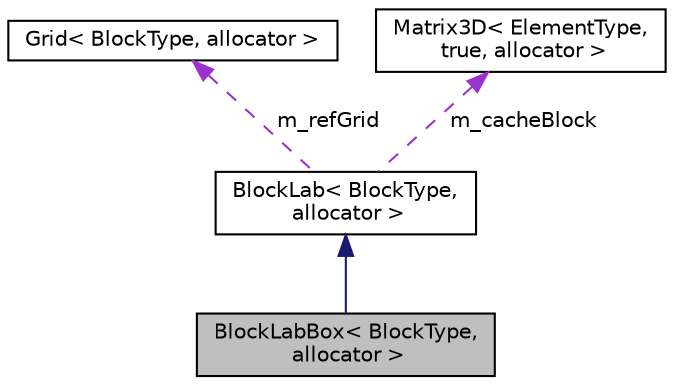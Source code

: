 digraph "BlockLabBox&lt; BlockType, allocator &gt;"
{
  edge [fontname="Helvetica",fontsize="10",labelfontname="Helvetica",labelfontsize="10"];
  node [fontname="Helvetica",fontsize="10",shape=record];
  Node1 [label="BlockLabBox\< BlockType,\l allocator \>",height=0.2,width=0.4,color="black", fillcolor="grey75", style="filled", fontcolor="black"];
  Node2 -> Node1 [dir="back",color="midnightblue",fontsize="10",style="solid",fontname="Helvetica"];
  Node2 [label="BlockLab\< BlockType,\l allocator \>",height=0.2,width=0.4,color="black", fillcolor="white", style="filled",URL="$class_block_lab.html"];
  Node3 -> Node2 [dir="back",color="darkorchid3",fontsize="10",style="dashed",label=" m_refGrid" ,fontname="Helvetica"];
  Node3 [label="Grid\< BlockType, allocator \>",height=0.2,width=0.4,color="black", fillcolor="white", style="filled",URL="$class_grid.html"];
  Node4 -> Node2 [dir="back",color="darkorchid3",fontsize="10",style="dashed",label=" m_cacheBlock" ,fontname="Helvetica"];
  Node4 [label="Matrix3D\< ElementType,\l true, allocator \>",height=0.2,width=0.4,color="black", fillcolor="white", style="filled",URL="$class_matrix3_d.html"];
}
